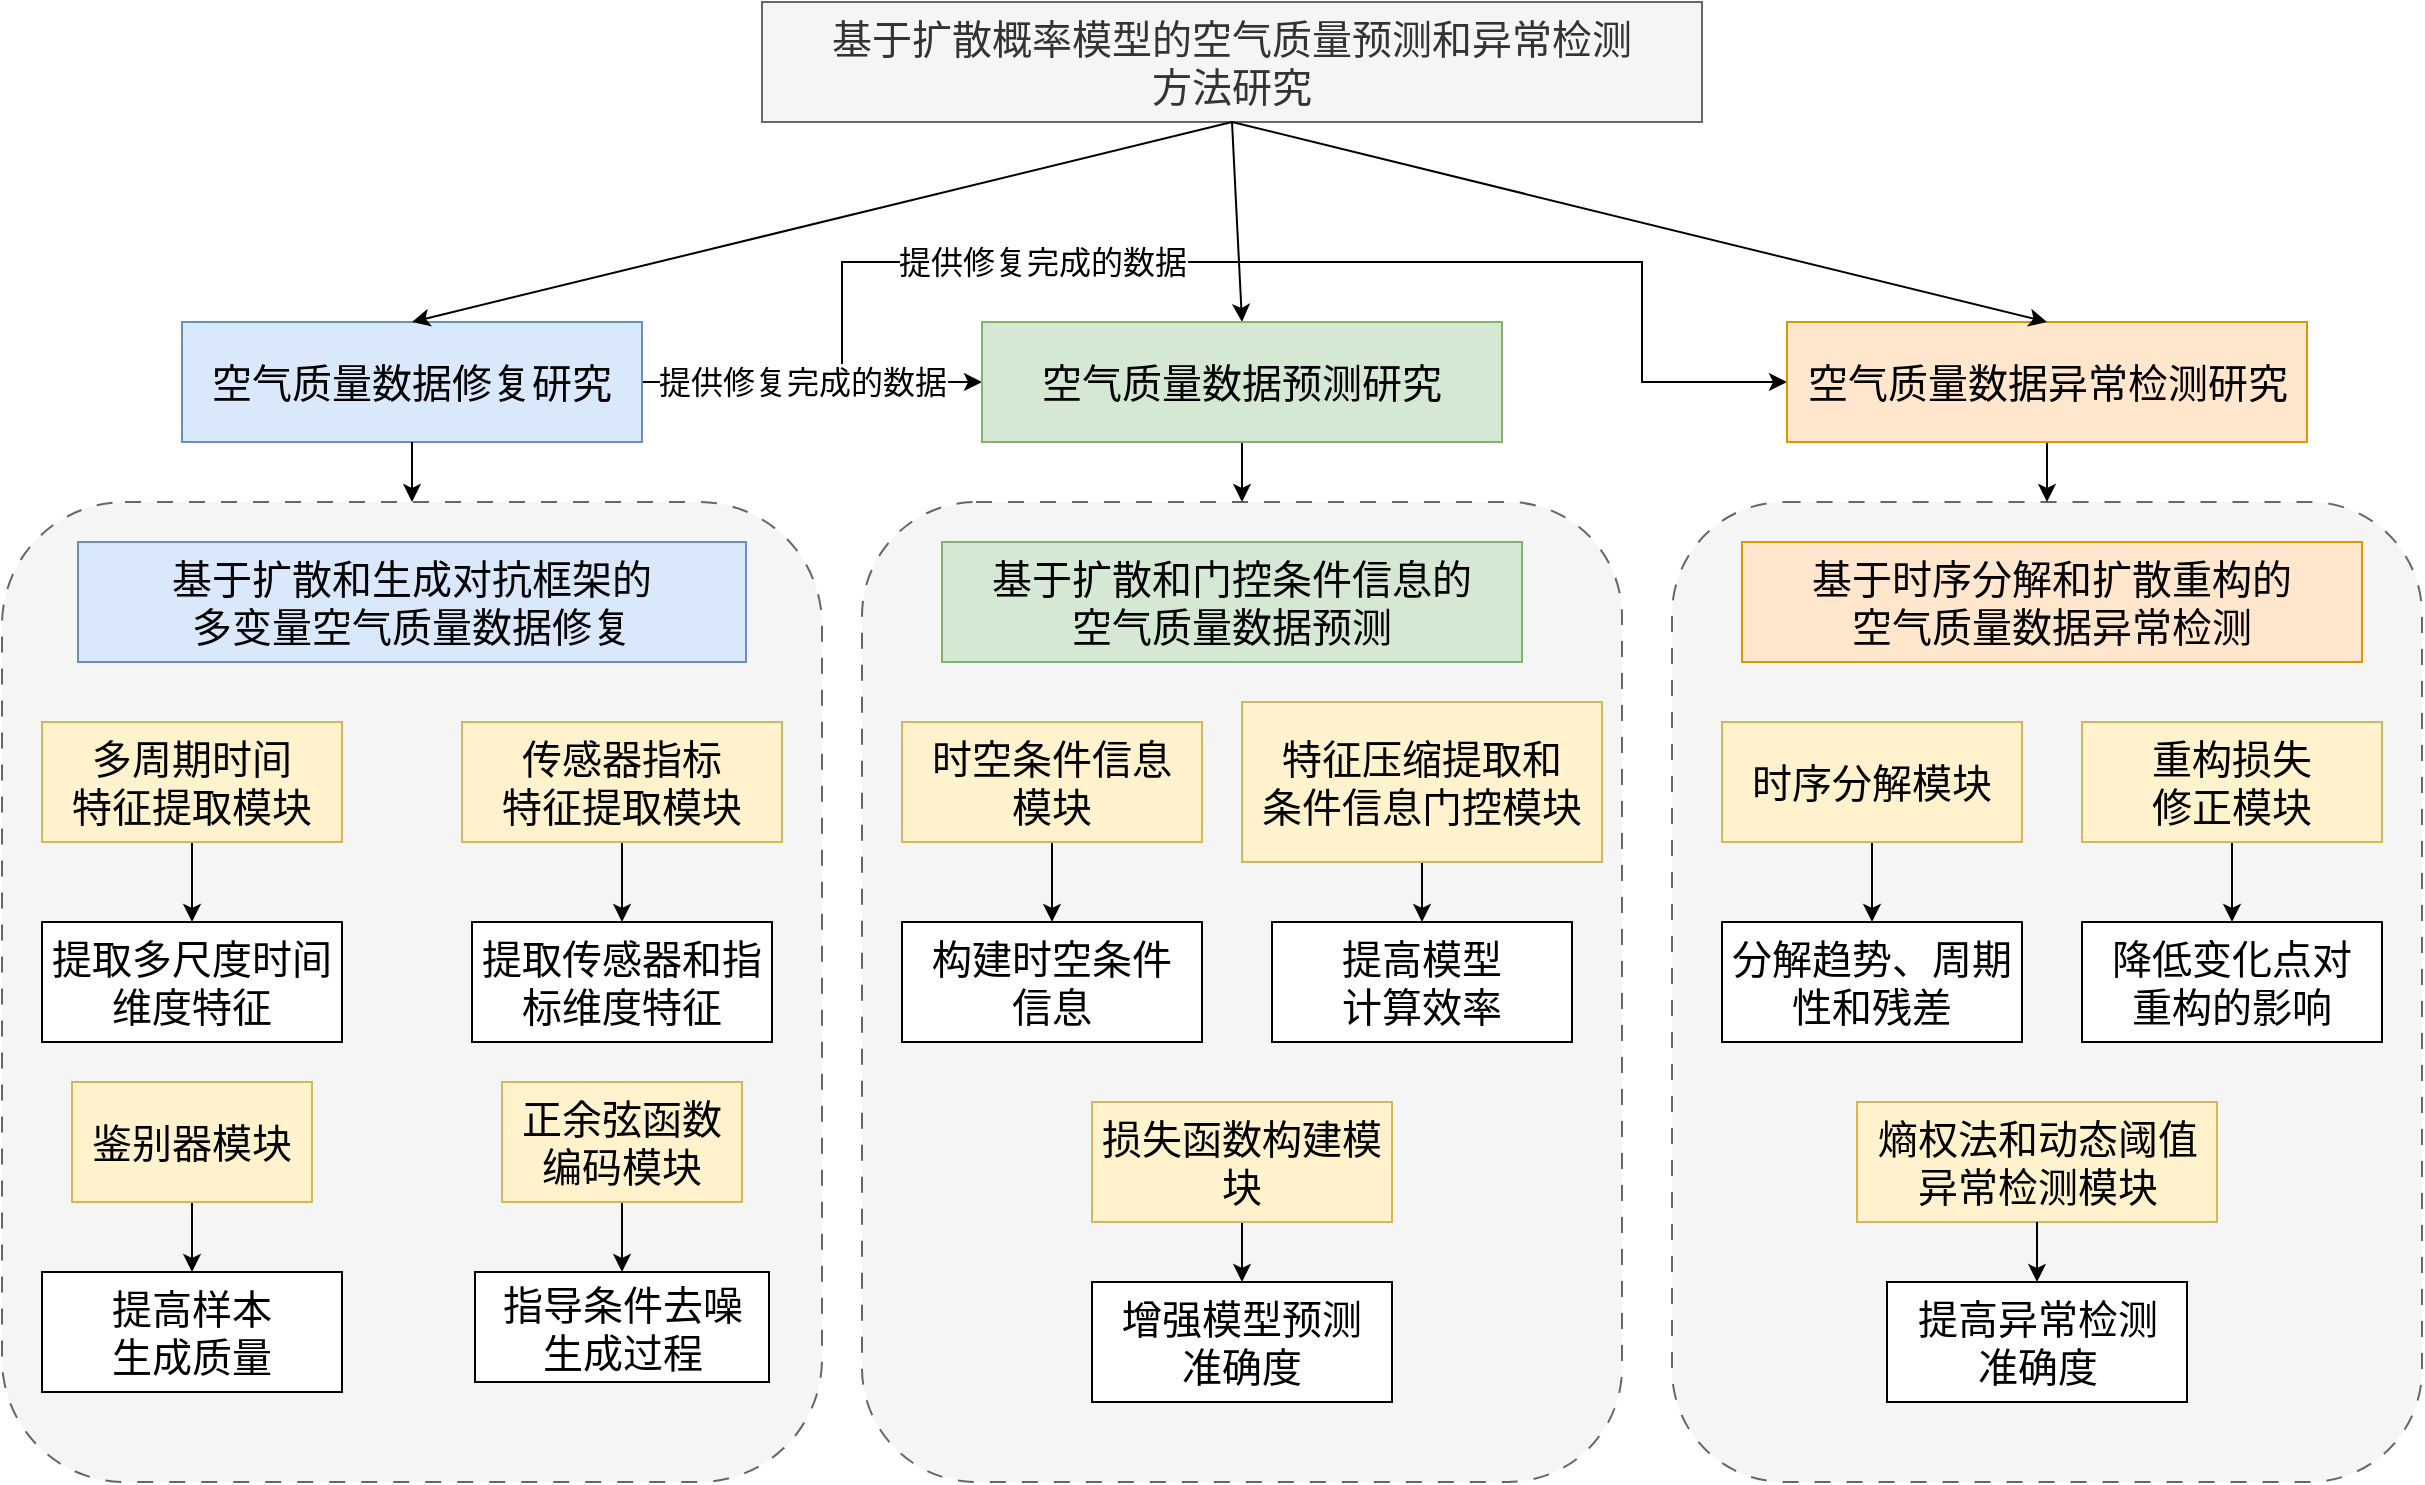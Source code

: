 <mxfile version="26.1.3">
  <diagram name="第 1 页" id="hIdMtHBYHyFXfAWS2m7Y">
    <mxGraphModel dx="3230" dy="1246" grid="1" gridSize="10" guides="1" tooltips="1" connect="1" arrows="1" fold="1" page="1" pageScale="1" pageWidth="827" pageHeight="1169" math="0" shadow="0">
      <root>
        <mxCell id="0" />
        <mxCell id="1" parent="0" />
        <mxCell id="OMcnlwZK2VMLgtPdIXxh-50" value="" style="rounded=1;whiteSpace=wrap;fillColor=#f5f5f5;dashed=1;dashPattern=8 8;fontColor=#333333;strokeColor=#666666;fontSize=20;" parent="1" vertex="1">
          <mxGeometry x="575" y="560" width="375" height="490" as="geometry" />
        </mxCell>
        <mxCell id="OMcnlwZK2VMLgtPdIXxh-49" value="" style="rounded=1;whiteSpace=wrap;fillColor=#f5f5f5;dashed=1;dashPattern=8 8;fontColor=#333333;strokeColor=#666666;fontSize=20;" parent="1" vertex="1">
          <mxGeometry x="170" y="560" width="380" height="490" as="geometry" />
        </mxCell>
        <mxCell id="OMcnlwZK2VMLgtPdIXxh-48" value="" style="rounded=1;whiteSpace=wrap;fillColor=#f5f5f5;dashed=1;dashPattern=8 8;strokeColor=#666666;fontColor=#333333;fontSize=20;" parent="1" vertex="1">
          <mxGeometry x="-260" y="560" width="410" height="490" as="geometry" />
        </mxCell>
        <mxCell id="OMcnlwZK2VMLgtPdIXxh-32" value="" style="rounded=0;orthogonalLoop=1;jettySize=auto;exitX=0.5;exitY=1;exitDx=0;exitDy=0;entryX=0.5;entryY=0;entryDx=0;entryDy=0;fontSize=20;" parent="1" source="OMcnlwZK2VMLgtPdIXxh-1" target="OMcnlwZK2VMLgtPdIXxh-7" edge="1">
          <mxGeometry relative="1" as="geometry" />
        </mxCell>
        <mxCell id="OMcnlwZK2VMLgtPdIXxh-1" value="基于扩散概率模型的空气质量预测和异常检测&#xa;方法研究" style="rounded=0;whiteSpace=wrap;fillColor=#f5f5f5;fontColor=#333333;strokeColor=#666666;fontSize=20;" parent="1" vertex="1">
          <mxGeometry x="120" y="310" width="470" height="60" as="geometry" />
        </mxCell>
        <mxCell id="OMcnlwZK2VMLgtPdIXxh-3" value="基于扩散和生成对抗框架的&#xa;多变量空气质量数据修复" style="rounded=0;whiteSpace=wrap;fontSize=20;fillColor=#dae8fc;strokeColor=#6c8ebf;" parent="1" vertex="1">
          <mxGeometry x="-222" y="580" width="334" height="60" as="geometry" />
        </mxCell>
        <mxCell id="OMcnlwZK2VMLgtPdIXxh-4" value="基于扩散和门控条件信息的&#xa;空气质量数据预测" style="rounded=0;whiteSpace=wrap;fillColor=#d5e8d4;strokeColor=#82b366;fontSize=20;" parent="1" vertex="1">
          <mxGeometry x="210" y="580" width="290" height="60" as="geometry" />
        </mxCell>
        <mxCell id="OMcnlwZK2VMLgtPdIXxh-5" value="基于时序分解和扩散重构的&#xa;空气质量数据异常检测" style="rounded=0;whiteSpace=wrap;fillColor=#ffe6cc;strokeColor=#d79b00;fontSize=20;" parent="1" vertex="1">
          <mxGeometry x="610" y="580" width="310" height="60" as="geometry" />
        </mxCell>
        <mxCell id="fA4IgNeHvNWh5DfZt5VC-1" style="edgeStyle=orthogonalEdgeStyle;rounded=0;orthogonalLoop=1;jettySize=auto;html=1;exitX=1;exitY=0.5;exitDx=0;exitDy=0;entryX=0;entryY=0.5;entryDx=0;entryDy=0;" edge="1" parent="1" source="OMcnlwZK2VMLgtPdIXxh-6" target="OMcnlwZK2VMLgtPdIXxh-7">
          <mxGeometry relative="1" as="geometry" />
        </mxCell>
        <mxCell id="fA4IgNeHvNWh5DfZt5VC-2" style="edgeStyle=orthogonalEdgeStyle;rounded=0;orthogonalLoop=1;jettySize=auto;html=1;exitX=1;exitY=0.5;exitDx=0;exitDy=0;entryX=0;entryY=0.5;entryDx=0;entryDy=0;" edge="1" parent="1" source="OMcnlwZK2VMLgtPdIXxh-6" target="OMcnlwZK2VMLgtPdIXxh-8">
          <mxGeometry relative="1" as="geometry">
            <Array as="points">
              <mxPoint x="160" y="500" />
              <mxPoint x="160" y="440" />
              <mxPoint x="560" y="440" />
              <mxPoint x="560" y="500" />
            </Array>
          </mxGeometry>
        </mxCell>
        <mxCell id="fA4IgNeHvNWh5DfZt5VC-3" value="&lt;font style=&quot;font-size: 16px;&quot;&gt;提供修复完成的数据&lt;/font&gt;" style="edgeLabel;html=1;align=center;verticalAlign=middle;resizable=0;points=[];" vertex="1" connectable="0" parent="fA4IgNeHvNWh5DfZt5VC-2">
          <mxGeometry x="-0.826" relative="1" as="geometry">
            <mxPoint x="20" as="offset" />
          </mxGeometry>
        </mxCell>
        <mxCell id="fA4IgNeHvNWh5DfZt5VC-4" value="&lt;font style=&quot;font-size: 16px;&quot;&gt;提供修复完成的数据&lt;/font&gt;" style="edgeLabel;html=1;align=center;verticalAlign=middle;resizable=0;points=[];" vertex="1" connectable="0" parent="fA4IgNeHvNWh5DfZt5VC-2">
          <mxGeometry x="-0.273" y="3" relative="1" as="geometry">
            <mxPoint x="8" y="3" as="offset" />
          </mxGeometry>
        </mxCell>
        <mxCell id="OMcnlwZK2VMLgtPdIXxh-6" value="空气质量数据修复研究" style="rounded=0;whiteSpace=wrap;strokeColor=#6c8ebf;align=center;verticalAlign=middle;fontFamily=Helvetica;fontSize=20;fillColor=#dae8fc;" parent="1" vertex="1">
          <mxGeometry x="-170" y="470" width="230" height="60" as="geometry" />
        </mxCell>
        <mxCell id="OMcnlwZK2VMLgtPdIXxh-35" value="" style="rounded=0;orthogonalLoop=1;jettySize=auto;exitX=0.5;exitY=1;exitDx=0;exitDy=0;entryX=0.5;entryY=0;entryDx=0;entryDy=0;fontSize=20;" parent="1" source="OMcnlwZK2VMLgtPdIXxh-7" target="OMcnlwZK2VMLgtPdIXxh-49" edge="1">
          <mxGeometry relative="1" as="geometry" />
        </mxCell>
        <mxCell id="OMcnlwZK2VMLgtPdIXxh-7" value="空气质量数据预测研究" style="rounded=0;whiteSpace=wrap;fillColor=#d5e8d4;strokeColor=#82b366;fontSize=20;" parent="1" vertex="1">
          <mxGeometry x="230" y="470" width="260" height="60" as="geometry" />
        </mxCell>
        <mxCell id="OMcnlwZK2VMLgtPdIXxh-36" value="" style="rounded=0;orthogonalLoop=1;jettySize=auto;exitX=0.5;exitY=1;exitDx=0;exitDy=0;entryX=0.5;entryY=0;entryDx=0;entryDy=0;fontSize=20;" parent="1" source="OMcnlwZK2VMLgtPdIXxh-8" target="OMcnlwZK2VMLgtPdIXxh-50" edge="1">
          <mxGeometry relative="1" as="geometry" />
        </mxCell>
        <mxCell id="OMcnlwZK2VMLgtPdIXxh-8" value="空气质量数据异常检测研究" style="rounded=0;whiteSpace=wrap;fillColor=#ffe6cc;strokeColor=#d79b00;fontSize=20;" parent="1" vertex="1">
          <mxGeometry x="632.5" y="470" width="260" height="60" as="geometry" />
        </mxCell>
        <mxCell id="OMcnlwZK2VMLgtPdIXxh-37" value="" style="rounded=0;orthogonalLoop=1;jettySize=auto;exitX=0.5;exitY=1;exitDx=0;exitDy=0;entryX=0.5;entryY=0;entryDx=0;entryDy=0;fontSize=20;" parent="1" source="OMcnlwZK2VMLgtPdIXxh-9" target="OMcnlwZK2VMLgtPdIXxh-13" edge="1">
          <mxGeometry relative="1" as="geometry" />
        </mxCell>
        <mxCell id="OMcnlwZK2VMLgtPdIXxh-9" value="多周期时间&#xa;特征提取模块" style="rounded=0;whiteSpace=wrap;strokeColor=#d6b656;align=center;verticalAlign=middle;fontFamily=Helvetica;fontSize=20;fillColor=#fff2cc;" parent="1" vertex="1">
          <mxGeometry x="-240" y="670" width="150" height="60" as="geometry" />
        </mxCell>
        <mxCell id="OMcnlwZK2VMLgtPdIXxh-39" value="" style="rounded=0;orthogonalLoop=1;jettySize=auto;exitX=0.5;exitY=1;exitDx=0;exitDy=0;entryX=0.5;entryY=0;entryDx=0;entryDy=0;fontSize=20;" parent="1" source="OMcnlwZK2VMLgtPdIXxh-10" target="OMcnlwZK2VMLgtPdIXxh-14" edge="1">
          <mxGeometry relative="1" as="geometry" />
        </mxCell>
        <mxCell id="OMcnlwZK2VMLgtPdIXxh-10" value="传感器指标&#xa;特征提取模块" style="rounded=0;whiteSpace=wrap;fontSize=20;fillColor=#fff2cc;strokeColor=#d6b656;" parent="1" vertex="1">
          <mxGeometry x="-30" y="670" width="160" height="60" as="geometry" />
        </mxCell>
        <mxCell id="OMcnlwZK2VMLgtPdIXxh-38" value="" style="rounded=0;orthogonalLoop=1;jettySize=auto;exitX=0.5;exitY=1;exitDx=0;exitDy=0;entryX=0.5;entryY=0;entryDx=0;entryDy=0;fontSize=20;" parent="1" source="OMcnlwZK2VMLgtPdIXxh-11" target="OMcnlwZK2VMLgtPdIXxh-15" edge="1">
          <mxGeometry relative="1" as="geometry" />
        </mxCell>
        <mxCell id="OMcnlwZK2VMLgtPdIXxh-11" value="鉴别器模块" style="rounded=0;whiteSpace=wrap;fillColor=#fff2cc;strokeColor=#d6b656;fontSize=20;" parent="1" vertex="1">
          <mxGeometry x="-225" y="850" width="120" height="60" as="geometry" />
        </mxCell>
        <mxCell id="OMcnlwZK2VMLgtPdIXxh-40" value="" style="rounded=0;orthogonalLoop=1;jettySize=auto;exitX=0.5;exitY=1;exitDx=0;exitDy=0;entryX=0.5;entryY=0;entryDx=0;entryDy=0;fontSize=20;" parent="1" source="OMcnlwZK2VMLgtPdIXxh-12" target="OMcnlwZK2VMLgtPdIXxh-16" edge="1">
          <mxGeometry relative="1" as="geometry" />
        </mxCell>
        <mxCell id="OMcnlwZK2VMLgtPdIXxh-12" value="正余弦函数&#xa;编码模块" style="rounded=0;whiteSpace=wrap;fontSize=20;fillColor=#fff2cc;strokeColor=#d6b656;" parent="1" vertex="1">
          <mxGeometry x="-10" y="850" width="120" height="60" as="geometry" />
        </mxCell>
        <mxCell id="OMcnlwZK2VMLgtPdIXxh-13" value="提取多尺度时间维度特征" style="rounded=0;whiteSpace=wrap;fontSize=20;" parent="1" vertex="1">
          <mxGeometry x="-240" y="770" width="150" height="60" as="geometry" />
        </mxCell>
        <mxCell id="OMcnlwZK2VMLgtPdIXxh-14" value="提取传感器和指标维度特征" style="rounded=0;whiteSpace=wrap;fontSize=20;" parent="1" vertex="1">
          <mxGeometry x="-25" y="770" width="150" height="60" as="geometry" />
        </mxCell>
        <mxCell id="OMcnlwZK2VMLgtPdIXxh-15" value="提高样本&#xa;生成质量" style="rounded=0;whiteSpace=wrap;fontSize=20;" parent="1" vertex="1">
          <mxGeometry x="-240" y="945" width="150" height="60" as="geometry" />
        </mxCell>
        <mxCell id="OMcnlwZK2VMLgtPdIXxh-16" value="指导条件去噪&#xa;生成过程" style="rounded=0;fontSize=20;whiteSpace=wrap;" parent="1" vertex="1">
          <mxGeometry x="-23.5" y="945" width="147" height="55" as="geometry" />
        </mxCell>
        <mxCell id="OMcnlwZK2VMLgtPdIXxh-41" value="" style="rounded=0;orthogonalLoop=1;jettySize=auto;exitX=0.5;exitY=1;exitDx=0;exitDy=0;entryX=0.5;entryY=0;entryDx=0;entryDy=0;fontSize=20;" parent="1" source="OMcnlwZK2VMLgtPdIXxh-17" target="OMcnlwZK2VMLgtPdIXxh-21" edge="1">
          <mxGeometry relative="1" as="geometry" />
        </mxCell>
        <mxCell id="OMcnlwZK2VMLgtPdIXxh-17" value="时空条件信息&#xa;模块" style="rounded=0;whiteSpace=wrap;fillColor=#fff2cc;strokeColor=#d6b656;fontSize=20;" parent="1" vertex="1">
          <mxGeometry x="190" y="670" width="150" height="60" as="geometry" />
        </mxCell>
        <mxCell id="OMcnlwZK2VMLgtPdIXxh-43" value="" style="rounded=0;orthogonalLoop=1;jettySize=auto;exitX=0.5;exitY=1;exitDx=0;exitDy=0;entryX=0.5;entryY=0;entryDx=0;entryDy=0;fontSize=20;" parent="1" source="OMcnlwZK2VMLgtPdIXxh-18" target="OMcnlwZK2VMLgtPdIXxh-22" edge="1">
          <mxGeometry relative="1" as="geometry" />
        </mxCell>
        <mxCell id="OMcnlwZK2VMLgtPdIXxh-18" value="特征压缩提取和&#xa;条件信息门控模块" style="rounded=0;whiteSpace=wrap;fillColor=#fff2cc;strokeColor=#d6b656;fontSize=20;" parent="1" vertex="1">
          <mxGeometry x="360" y="660" width="180" height="80" as="geometry" />
        </mxCell>
        <mxCell id="OMcnlwZK2VMLgtPdIXxh-44" value="" style="rounded=0;orthogonalLoop=1;jettySize=auto;exitX=0.5;exitY=1;exitDx=0;exitDy=0;entryX=0.5;entryY=0;entryDx=0;entryDy=0;fontSize=20;" parent="1" source="OMcnlwZK2VMLgtPdIXxh-20" target="OMcnlwZK2VMLgtPdIXxh-23" edge="1">
          <mxGeometry relative="1" as="geometry" />
        </mxCell>
        <mxCell id="OMcnlwZK2VMLgtPdIXxh-20" value="损失函数构建模块" style="rounded=0;whiteSpace=wrap;fillColor=#fff2cc;strokeColor=#d6b656;fontSize=20;" parent="1" vertex="1">
          <mxGeometry x="285" y="860" width="150" height="60" as="geometry" />
        </mxCell>
        <mxCell id="OMcnlwZK2VMLgtPdIXxh-21" value="构建时空条件&#xa;信息" style="rounded=0;whiteSpace=wrap;fontSize=20;" parent="1" vertex="1">
          <mxGeometry x="190" y="770" width="150" height="60" as="geometry" />
        </mxCell>
        <mxCell id="OMcnlwZK2VMLgtPdIXxh-22" value="提高模型&#xa;计算效率" style="rounded=0;whiteSpace=wrap;fontSize=20;" parent="1" vertex="1">
          <mxGeometry x="375" y="770" width="150" height="60" as="geometry" />
        </mxCell>
        <mxCell id="OMcnlwZK2VMLgtPdIXxh-23" value="增强模型预测&#xa;准确度" style="rounded=0;whiteSpace=wrap;fontSize=20;" parent="1" vertex="1">
          <mxGeometry x="285" y="950" width="150" height="60" as="geometry" />
        </mxCell>
        <mxCell id="OMcnlwZK2VMLgtPdIXxh-45" value="" style="rounded=0;orthogonalLoop=1;jettySize=auto;exitX=0.5;exitY=1;exitDx=0;exitDy=0;entryX=0.5;entryY=0;entryDx=0;entryDy=0;fontSize=20;" parent="1" source="OMcnlwZK2VMLgtPdIXxh-24" target="OMcnlwZK2VMLgtPdIXxh-27" edge="1">
          <mxGeometry relative="1" as="geometry" />
        </mxCell>
        <mxCell id="OMcnlwZK2VMLgtPdIXxh-24" value="时序分解模块" style="rounded=0;whiteSpace=wrap;fillColor=#fff2cc;strokeColor=#d6b656;fontSize=20;" parent="1" vertex="1">
          <mxGeometry x="600" y="670" width="150" height="60" as="geometry" />
        </mxCell>
        <mxCell id="OMcnlwZK2VMLgtPdIXxh-25" value="熵权法和动态阈值&#xa;异常检测模块" style="rounded=0;whiteSpace=wrap;fillColor=#fff2cc;strokeColor=#d6b656;fontSize=20;" parent="1" vertex="1">
          <mxGeometry x="667.5" y="860" width="180" height="60" as="geometry" />
        </mxCell>
        <mxCell id="OMcnlwZK2VMLgtPdIXxh-46" value="" style="rounded=0;orthogonalLoop=1;jettySize=auto;exitX=0.5;exitY=1;exitDx=0;exitDy=0;entryX=0.5;entryY=0;entryDx=0;entryDy=0;fontSize=20;" parent="1" source="OMcnlwZK2VMLgtPdIXxh-26" target="OMcnlwZK2VMLgtPdIXxh-29" edge="1">
          <mxGeometry relative="1" as="geometry" />
        </mxCell>
        <mxCell id="OMcnlwZK2VMLgtPdIXxh-26" value="重构损失&#xa;修正模块" style="rounded=0;whiteSpace=wrap;fillColor=#fff2cc;strokeColor=#d6b656;fontSize=20;" parent="1" vertex="1">
          <mxGeometry x="780" y="670" width="150" height="60" as="geometry" />
        </mxCell>
        <mxCell id="OMcnlwZK2VMLgtPdIXxh-27" value="分解趋势、周期性和残差" style="rounded=0;whiteSpace=wrap;fontSize=20;" parent="1" vertex="1">
          <mxGeometry x="600" y="770" width="150" height="60" as="geometry" />
        </mxCell>
        <mxCell id="OMcnlwZK2VMLgtPdIXxh-28" value="提高异常检测&#xa;准确度" style="rounded=0;whiteSpace=wrap;fontSize=20;" parent="1" vertex="1">
          <mxGeometry x="682.5" y="950" width="150" height="60" as="geometry" />
        </mxCell>
        <mxCell id="OMcnlwZK2VMLgtPdIXxh-29" value="降低变化点对&#xa;重构的影响" style="rounded=0;whiteSpace=wrap;fontSize=20;" parent="1" vertex="1">
          <mxGeometry x="780" y="770" width="150" height="60" as="geometry" />
        </mxCell>
        <mxCell id="OMcnlwZK2VMLgtPdIXxh-34" value="" style="rounded=0;orthogonalLoop=1;jettySize=auto;exitX=0.5;exitY=1;exitDx=0;exitDy=0;entryX=0.5;entryY=0;entryDx=0;entryDy=0;fontSize=20;" parent="1" source="OMcnlwZK2VMLgtPdIXxh-6" target="OMcnlwZK2VMLgtPdIXxh-48" edge="1">
          <mxGeometry relative="1" as="geometry" />
        </mxCell>
        <mxCell id="OMcnlwZK2VMLgtPdIXxh-47" value="" style="rounded=0;orthogonalLoop=1;jettySize=auto;exitX=0.5;exitY=1;exitDx=0;exitDy=0;entryX=0.5;entryY=0;entryDx=0;entryDy=0;fontSize=20;" parent="1" source="OMcnlwZK2VMLgtPdIXxh-25" target="OMcnlwZK2VMLgtPdIXxh-28" edge="1">
          <mxGeometry relative="1" as="geometry" />
        </mxCell>
        <mxCell id="OMcnlwZK2VMLgtPdIXxh-33" value="" style="rounded=0;orthogonalLoop=1;jettySize=auto;exitX=0.5;exitY=1;exitDx=0;exitDy=0;entryX=0.5;entryY=0;entryDx=0;entryDy=0;fontSize=20;" parent="1" source="OMcnlwZK2VMLgtPdIXxh-1" target="OMcnlwZK2VMLgtPdIXxh-8" edge="1">
          <mxGeometry relative="1" as="geometry" />
        </mxCell>
        <mxCell id="OMcnlwZK2VMLgtPdIXxh-31" value="" style="rounded=0;orthogonalLoop=1;jettySize=auto;exitX=0.5;exitY=1;exitDx=0;exitDy=0;entryX=0.5;entryY=0;entryDx=0;entryDy=0;fontSize=20;" parent="1" source="OMcnlwZK2VMLgtPdIXxh-1" target="OMcnlwZK2VMLgtPdIXxh-6" edge="1">
          <mxGeometry relative="1" as="geometry" />
        </mxCell>
      </root>
    </mxGraphModel>
  </diagram>
</mxfile>
